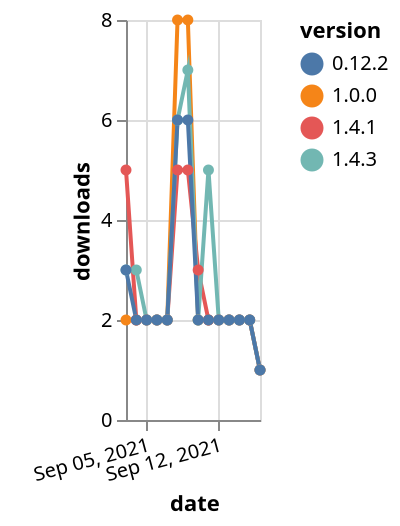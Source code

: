 {"$schema": "https://vega.github.io/schema/vega-lite/v5.json", "description": "A simple bar chart with embedded data.", "data": {"values": [{"date": "2021-09-03", "total": 11343, "delta": 2, "version": "1.0.0"}, {"date": "2021-09-04", "total": 11345, "delta": 2, "version": "1.0.0"}, {"date": "2021-09-05", "total": 11347, "delta": 2, "version": "1.0.0"}, {"date": "2021-09-06", "total": 11349, "delta": 2, "version": "1.0.0"}, {"date": "2021-09-07", "total": 11351, "delta": 2, "version": "1.0.0"}, {"date": "2021-09-08", "total": 11359, "delta": 8, "version": "1.0.0"}, {"date": "2021-09-09", "total": 11367, "delta": 8, "version": "1.0.0"}, {"date": "2021-09-10", "total": 11369, "delta": 2, "version": "1.0.0"}, {"date": "2021-09-11", "total": 11371, "delta": 2, "version": "1.0.0"}, {"date": "2021-09-12", "total": 11373, "delta": 2, "version": "1.0.0"}, {"date": "2021-09-13", "total": 11375, "delta": 2, "version": "1.0.0"}, {"date": "2021-09-14", "total": 11377, "delta": 2, "version": "1.0.0"}, {"date": "2021-09-15", "total": 11379, "delta": 2, "version": "1.0.0"}, {"date": "2021-09-16", "total": 11380, "delta": 1, "version": "1.0.0"}, {"date": "2021-09-03", "total": 5233, "delta": 5, "version": "1.4.1"}, {"date": "2021-09-04", "total": 5235, "delta": 2, "version": "1.4.1"}, {"date": "2021-09-05", "total": 5237, "delta": 2, "version": "1.4.1"}, {"date": "2021-09-06", "total": 5239, "delta": 2, "version": "1.4.1"}, {"date": "2021-09-07", "total": 5241, "delta": 2, "version": "1.4.1"}, {"date": "2021-09-08", "total": 5246, "delta": 5, "version": "1.4.1"}, {"date": "2021-09-09", "total": 5251, "delta": 5, "version": "1.4.1"}, {"date": "2021-09-10", "total": 5254, "delta": 3, "version": "1.4.1"}, {"date": "2021-09-11", "total": 5256, "delta": 2, "version": "1.4.1"}, {"date": "2021-09-12", "total": 5258, "delta": 2, "version": "1.4.1"}, {"date": "2021-09-13", "total": 5260, "delta": 2, "version": "1.4.1"}, {"date": "2021-09-14", "total": 5262, "delta": 2, "version": "1.4.1"}, {"date": "2021-09-15", "total": 5264, "delta": 2, "version": "1.4.1"}, {"date": "2021-09-16", "total": 5265, "delta": 1, "version": "1.4.1"}, {"date": "2021-09-03", "total": 5603, "delta": 3, "version": "1.4.3"}, {"date": "2021-09-04", "total": 5606, "delta": 3, "version": "1.4.3"}, {"date": "2021-09-05", "total": 5608, "delta": 2, "version": "1.4.3"}, {"date": "2021-09-06", "total": 5610, "delta": 2, "version": "1.4.3"}, {"date": "2021-09-07", "total": 5612, "delta": 2, "version": "1.4.3"}, {"date": "2021-09-08", "total": 5618, "delta": 6, "version": "1.4.3"}, {"date": "2021-09-09", "total": 5625, "delta": 7, "version": "1.4.3"}, {"date": "2021-09-10", "total": 5627, "delta": 2, "version": "1.4.3"}, {"date": "2021-09-11", "total": 5632, "delta": 5, "version": "1.4.3"}, {"date": "2021-09-12", "total": 5634, "delta": 2, "version": "1.4.3"}, {"date": "2021-09-13", "total": 5636, "delta": 2, "version": "1.4.3"}, {"date": "2021-09-14", "total": 5638, "delta": 2, "version": "1.4.3"}, {"date": "2021-09-15", "total": 5640, "delta": 2, "version": "1.4.3"}, {"date": "2021-09-16", "total": 5641, "delta": 1, "version": "1.4.3"}, {"date": "2021-09-03", "total": 11492, "delta": 3, "version": "0.12.2"}, {"date": "2021-09-04", "total": 11494, "delta": 2, "version": "0.12.2"}, {"date": "2021-09-05", "total": 11496, "delta": 2, "version": "0.12.2"}, {"date": "2021-09-06", "total": 11498, "delta": 2, "version": "0.12.2"}, {"date": "2021-09-07", "total": 11500, "delta": 2, "version": "0.12.2"}, {"date": "2021-09-08", "total": 11506, "delta": 6, "version": "0.12.2"}, {"date": "2021-09-09", "total": 11512, "delta": 6, "version": "0.12.2"}, {"date": "2021-09-10", "total": 11514, "delta": 2, "version": "0.12.2"}, {"date": "2021-09-11", "total": 11516, "delta": 2, "version": "0.12.2"}, {"date": "2021-09-12", "total": 11518, "delta": 2, "version": "0.12.2"}, {"date": "2021-09-13", "total": 11520, "delta": 2, "version": "0.12.2"}, {"date": "2021-09-14", "total": 11522, "delta": 2, "version": "0.12.2"}, {"date": "2021-09-15", "total": 11524, "delta": 2, "version": "0.12.2"}, {"date": "2021-09-16", "total": 11525, "delta": 1, "version": "0.12.2"}]}, "width": "container", "mark": {"type": "line", "point": {"filled": true}}, "encoding": {"x": {"field": "date", "type": "temporal", "timeUnit": "yearmonthdate", "title": "date", "axis": {"labelAngle": -15}}, "y": {"field": "delta", "type": "quantitative", "title": "downloads"}, "color": {"field": "version", "type": "nominal"}, "tooltip": {"field": "delta"}}}